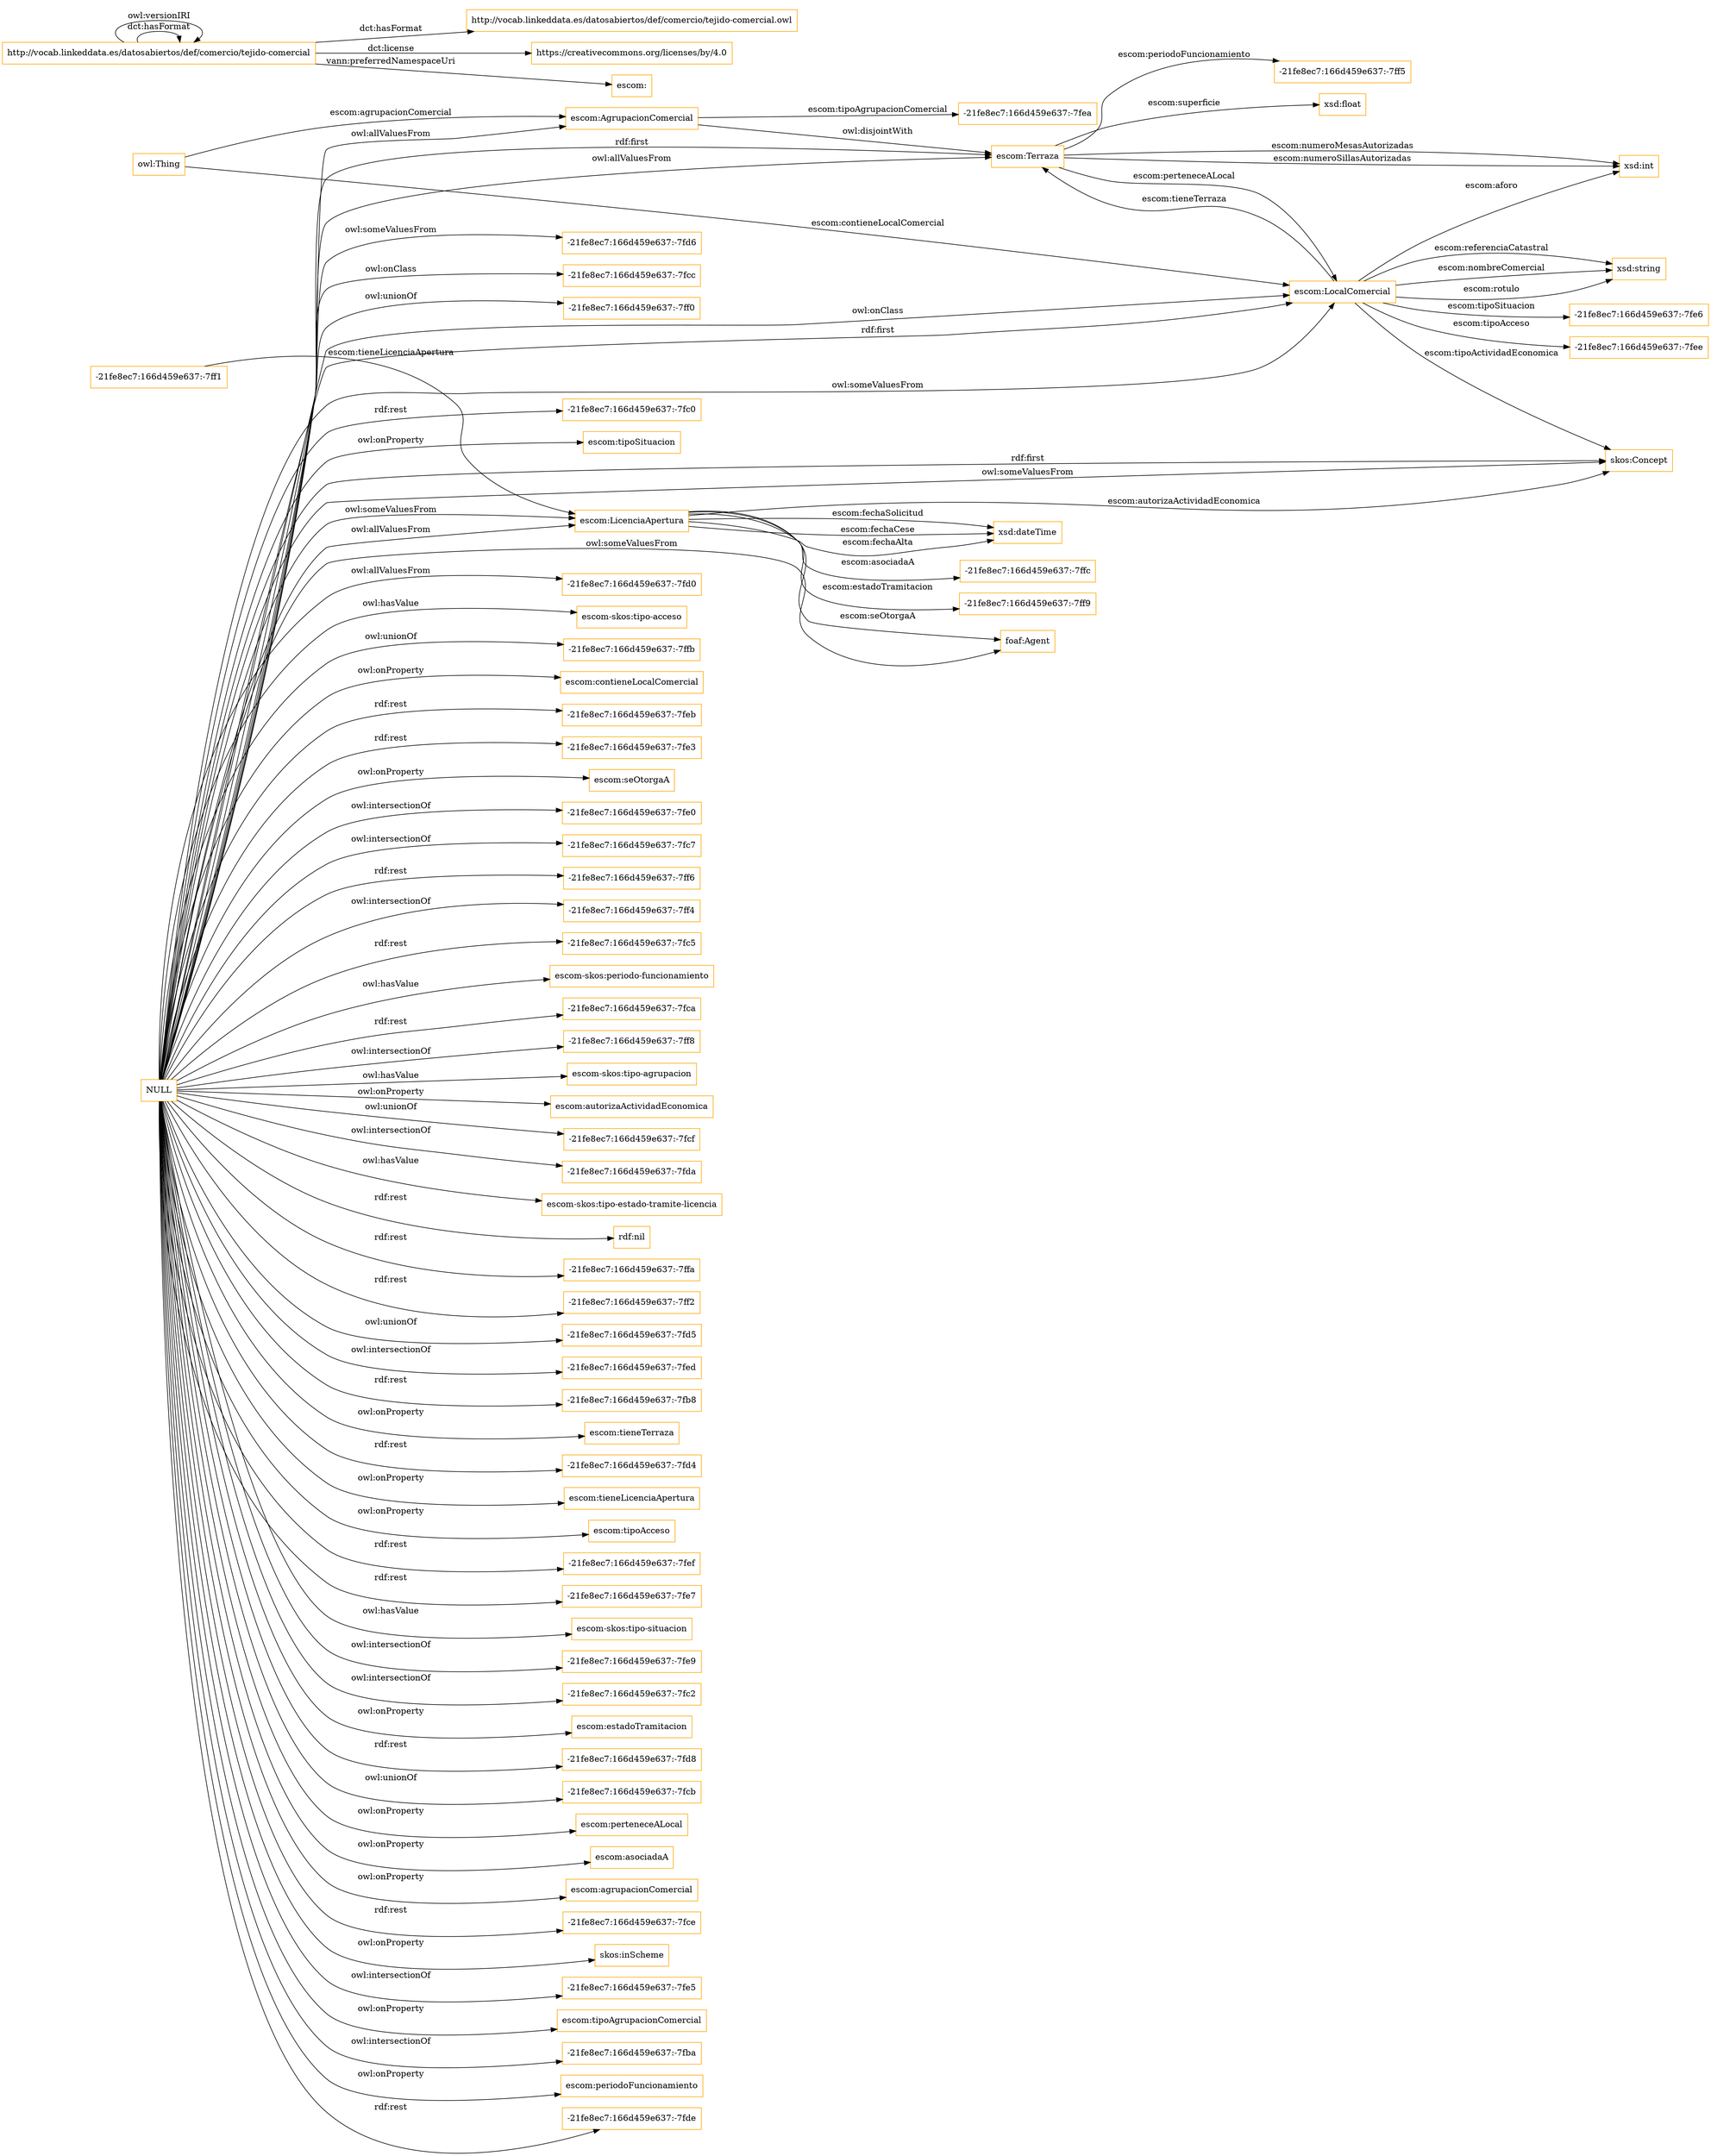 digraph ar2dtool_diagram { 
rankdir=LR;
size="1501"
node [shape = rectangle, color="orange"]; "-21fe8ec7:166d459e637:-7fd6" "-21fe8ec7:166d459e637:-7fcc" "-21fe8ec7:166d459e637:-7ffc" "-21fe8ec7:166d459e637:-7ff5" "escom:Terraza" "foaf:Agent" "-21fe8ec7:166d459e637:-7ff9" "escom:LicenciaApertura" "escom:AgrupacionComercial" "-21fe8ec7:166d459e637:-7fea" "-21fe8ec7:166d459e637:-7fd0" "-21fe8ec7:166d459e637:-7fe6" "-21fe8ec7:166d459e637:-7fee" "skos:Concept" "escom:LocalComercial" "-21fe8ec7:166d459e637:-7ff1" ; /*classes style*/
	"NULL" -> "escom-skos:tipo-acceso" [ label = "owl:hasValue" ];
	"NULL" -> "-21fe8ec7:166d459e637:-7ffb" [ label = "owl:unionOf" ];
	"NULL" -> "escom:contieneLocalComercial" [ label = "owl:onProperty" ];
	"NULL" -> "-21fe8ec7:166d459e637:-7fcc" [ label = "owl:onClass" ];
	"NULL" -> "skos:Concept" [ label = "rdf:first" ];
	"NULL" -> "-21fe8ec7:166d459e637:-7feb" [ label = "rdf:rest" ];
	"NULL" -> "-21fe8ec7:166d459e637:-7fe3" [ label = "rdf:rest" ];
	"NULL" -> "escom:LicenciaApertura" [ label = "owl:allValuesFrom" ];
	"NULL" -> "escom:seOtorgaA" [ label = "owl:onProperty" ];
	"NULL" -> "-21fe8ec7:166d459e637:-7fe0" [ label = "owl:intersectionOf" ];
	"NULL" -> "-21fe8ec7:166d459e637:-7fc7" [ label = "owl:intersectionOf" ];
	"NULL" -> "-21fe8ec7:166d459e637:-7fd6" [ label = "owl:someValuesFrom" ];
	"NULL" -> "-21fe8ec7:166d459e637:-7ff6" [ label = "rdf:rest" ];
	"NULL" -> "-21fe8ec7:166d459e637:-7ff4" [ label = "owl:intersectionOf" ];
	"NULL" -> "escom:AgrupacionComercial" [ label = "owl:allValuesFrom" ];
	"NULL" -> "-21fe8ec7:166d459e637:-7fc5" [ label = "rdf:rest" ];
	"NULL" -> "escom-skos:periodo-funcionamiento" [ label = "owl:hasValue" ];
	"NULL" -> "-21fe8ec7:166d459e637:-7fca" [ label = "rdf:rest" ];
	"NULL" -> "escom:LocalComercial" [ label = "owl:someValuesFrom" ];
	"NULL" -> "escom:LocalComercial" [ label = "owl:onClass" ];
	"NULL" -> "-21fe8ec7:166d459e637:-7ff8" [ label = "owl:intersectionOf" ];
	"NULL" -> "escom-skos:tipo-agrupacion" [ label = "owl:hasValue" ];
	"NULL" -> "escom:autorizaActividadEconomica" [ label = "owl:onProperty" ];
	"NULL" -> "-21fe8ec7:166d459e637:-7fcf" [ label = "owl:unionOf" ];
	"NULL" -> "-21fe8ec7:166d459e637:-7fda" [ label = "owl:intersectionOf" ];
	"NULL" -> "foaf:Agent" [ label = "owl:someValuesFrom" ];
	"NULL" -> "escom:LocalComercial" [ label = "rdf:first" ];
	"NULL" -> "escom-skos:tipo-estado-tramite-licencia" [ label = "owl:hasValue" ];
	"NULL" -> "rdf:nil" [ label = "rdf:rest" ];
	"NULL" -> "-21fe8ec7:166d459e637:-7ffa" [ label = "rdf:rest" ];
	"NULL" -> "-21fe8ec7:166d459e637:-7ff2" [ label = "rdf:rest" ];
	"NULL" -> "-21fe8ec7:166d459e637:-7fd5" [ label = "owl:unionOf" ];
	"NULL" -> "-21fe8ec7:166d459e637:-7fed" [ label = "owl:intersectionOf" ];
	"NULL" -> "-21fe8ec7:166d459e637:-7fb8" [ label = "rdf:rest" ];
	"NULL" -> "escom:tieneTerraza" [ label = "owl:onProperty" ];
	"NULL" -> "-21fe8ec7:166d459e637:-7fd4" [ label = "rdf:rest" ];
	"NULL" -> "escom:tieneLicenciaApertura" [ label = "owl:onProperty" ];
	"NULL" -> "escom:tipoAcceso" [ label = "owl:onProperty" ];
	"NULL" -> "-21fe8ec7:166d459e637:-7fef" [ label = "rdf:rest" ];
	"NULL" -> "-21fe8ec7:166d459e637:-7fe7" [ label = "rdf:rest" ];
	"NULL" -> "escom-skos:tipo-situacion" [ label = "owl:hasValue" ];
	"NULL" -> "-21fe8ec7:166d459e637:-7fe9" [ label = "owl:intersectionOf" ];
	"NULL" -> "skos:Concept" [ label = "owl:someValuesFrom" ];
	"NULL" -> "-21fe8ec7:166d459e637:-7fc2" [ label = "owl:intersectionOf" ];
	"NULL" -> "escom:estadoTramitacion" [ label = "owl:onProperty" ];
	"NULL" -> "-21fe8ec7:166d459e637:-7fd8" [ label = "rdf:rest" ];
	"NULL" -> "escom:Terraza" [ label = "rdf:first" ];
	"NULL" -> "-21fe8ec7:166d459e637:-7fcb" [ label = "owl:unionOf" ];
	"NULL" -> "escom:perteneceALocal" [ label = "owl:onProperty" ];
	"NULL" -> "escom:LicenciaApertura" [ label = "owl:someValuesFrom" ];
	"NULL" -> "escom:asociadaA" [ label = "owl:onProperty" ];
	"NULL" -> "escom:Terraza" [ label = "owl:allValuesFrom" ];
	"NULL" -> "escom:agrupacionComercial" [ label = "owl:onProperty" ];
	"NULL" -> "-21fe8ec7:166d459e637:-7fce" [ label = "rdf:rest" ];
	"NULL" -> "skos:inScheme" [ label = "owl:onProperty" ];
	"NULL" -> "-21fe8ec7:166d459e637:-7fe5" [ label = "owl:intersectionOf" ];
	"NULL" -> "escom:tipoAgrupacionComercial" [ label = "owl:onProperty" ];
	"NULL" -> "-21fe8ec7:166d459e637:-7fba" [ label = "owl:intersectionOf" ];
	"NULL" -> "-21fe8ec7:166d459e637:-7fd0" [ label = "owl:allValuesFrom" ];
	"NULL" -> "escom:periodoFuncionamiento" [ label = "owl:onProperty" ];
	"NULL" -> "-21fe8ec7:166d459e637:-7fde" [ label = "rdf:rest" ];
	"NULL" -> "-21fe8ec7:166d459e637:-7ff0" [ label = "owl:unionOf" ];
	"NULL" -> "-21fe8ec7:166d459e637:-7fc0" [ label = "rdf:rest" ];
	"NULL" -> "escom:tipoSituacion" [ label = "owl:onProperty" ];
	"http://vocab.linkeddata.es/datosabiertos/def/comercio/tejido-comercial" -> "http://vocab.linkeddata.es/datosabiertos/def/comercio/tejido-comercial.owl" [ label = "dct:hasFormat" ];
	"http://vocab.linkeddata.es/datosabiertos/def/comercio/tejido-comercial" -> "http://vocab.linkeddata.es/datosabiertos/def/comercio/tejido-comercial" [ label = "dct:hasFormat" ];
	"http://vocab.linkeddata.es/datosabiertos/def/comercio/tejido-comercial" -> "https://creativecommons.org/licenses/by/4.0" [ label = "dct:license" ];
	"http://vocab.linkeddata.es/datosabiertos/def/comercio/tejido-comercial" -> "http://vocab.linkeddata.es/datosabiertos/def/comercio/tejido-comercial" [ label = "owl:versionIRI" ];
	"http://vocab.linkeddata.es/datosabiertos/def/comercio/tejido-comercial" -> "escom:" [ label = "vann:preferredNamespaceUri" ];
	"escom:AgrupacionComercial" -> "escom:Terraza" [ label = "owl:disjointWith" ];
	"owl:Thing" -> "escom:LocalComercial" [ label = "escom:contieneLocalComercial" ];
	"escom:LocalComercial" -> "xsd:string" [ label = "escom:referenciaCatastral" ];
	"escom:LocalComercial" -> "xsd:string" [ label = "escom:nombreComercial" ];
	"escom:Terraza" -> "xsd:float" [ label = "escom:superficie" ];
	"escom:LocalComercial" -> "skos:Concept" [ label = "escom:tipoActividadEconomica" ];
	"escom:Terraza" -> "xsd:int" [ label = "escom:numeroMesasAutorizadas" ];
	"escom:LicenciaApertura" -> "-21fe8ec7:166d459e637:-7ff9" [ label = "escom:estadoTramitacion" ];
	"-21fe8ec7:166d459e637:-7ff1" -> "escom:LicenciaApertura" [ label = "escom:tieneLicenciaApertura" ];
	"escom:LicenciaApertura" -> "-21fe8ec7:166d459e637:-7ffc" [ label = "escom:asociadaA" ];
	"owl:Thing" -> "escom:AgrupacionComercial" [ label = "escom:agrupacionComercial" ];
	"escom:LocalComercial" -> "-21fe8ec7:166d459e637:-7fee" [ label = "escom:tipoAcceso" ];
	"escom:LicenciaApertura" -> "foaf:Agent" [ label = "escom:seOtorgaA" ];
	"escom:LicenciaApertura" -> "xsd:dateTime" [ label = "escom:fechaSolicitud" ];
	"escom:LocalComercial" -> "xsd:string" [ label = "escom:rotulo" ];
	"escom:LicenciaApertura" -> "xsd:dateTime" [ label = "escom:fechaCese" ];
	"escom:LicenciaApertura" -> "xsd:dateTime" [ label = "escom:fechaAlta" ];
	"escom:LocalComercial" -> "xsd:int" [ label = "escom:aforo" ];
	"escom:Terraza" -> "xsd:int" [ label = "escom:numeroSillasAutorizadas" ];
	"escom:LocalComercial" -> "escom:Terraza" [ label = "escom:tieneTerraza" ];
	"escom:LicenciaApertura" -> "skos:Concept" [ label = "escom:autorizaActividadEconomica" ];
	"escom:LocalComercial" -> "-21fe8ec7:166d459e637:-7fe6" [ label = "escom:tipoSituacion" ];
	"escom:AgrupacionComercial" -> "-21fe8ec7:166d459e637:-7fea" [ label = "escom:tipoAgrupacionComercial" ];
	"escom:Terraza" -> "escom:LocalComercial" [ label = "escom:perteneceALocal" ];
	"escom:Terraza" -> "-21fe8ec7:166d459e637:-7ff5" [ label = "escom:periodoFuncionamiento" ];

}
